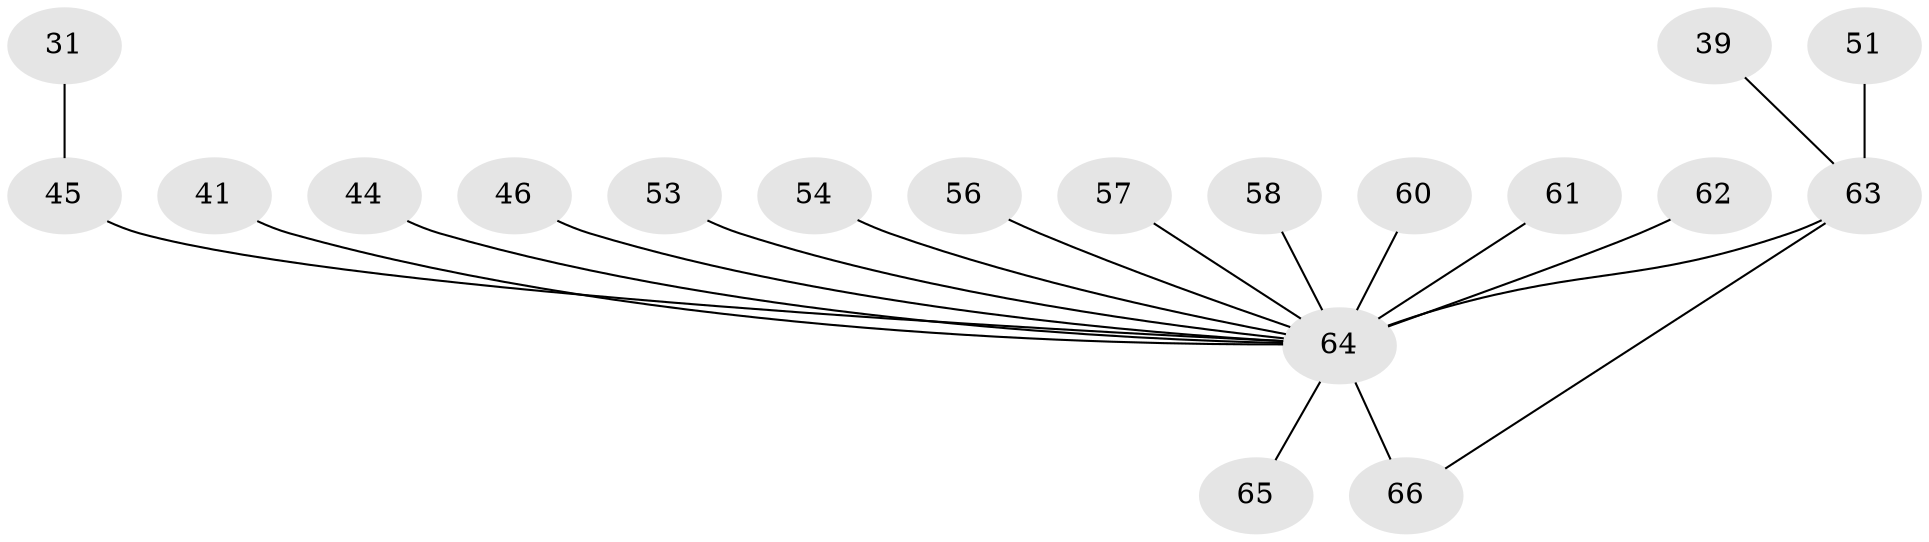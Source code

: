// original degree distribution, {5: 0.06060606060606061, 3: 0.12121212121212122, 8: 0.030303030303030304, 1: 0.3181818181818182, 7: 0.015151515151515152, 4: 0.09090909090909091, 2: 0.36363636363636365}
// Generated by graph-tools (version 1.1) at 2025/45/03/04/25 21:45:28]
// undirected, 19 vertices, 19 edges
graph export_dot {
graph [start="1"]
  node [color=gray90,style=filled];
  31 [super="+24"];
  39;
  41;
  44;
  45 [super="+17"];
  46;
  51 [super="+48+27"];
  53;
  54 [super="+28"];
  56;
  57;
  58;
  60;
  61;
  62;
  63 [super="+33+50"];
  64 [super="+43+52+42+14+23"];
  65;
  66 [super="+37+55+59+47"];
  31 -- 45;
  39 -- 63;
  41 -- 64;
  44 -- 64;
  45 -- 64 [weight=4];
  46 -- 64;
  51 -- 63 [weight=3];
  53 -- 64;
  54 -- 64;
  56 -- 64;
  57 -- 64;
  58 -- 64;
  60 -- 64;
  61 -- 64;
  62 -- 64;
  63 -- 66 [weight=2];
  63 -- 64 [weight=7];
  64 -- 65;
  64 -- 66 [weight=3];
}
